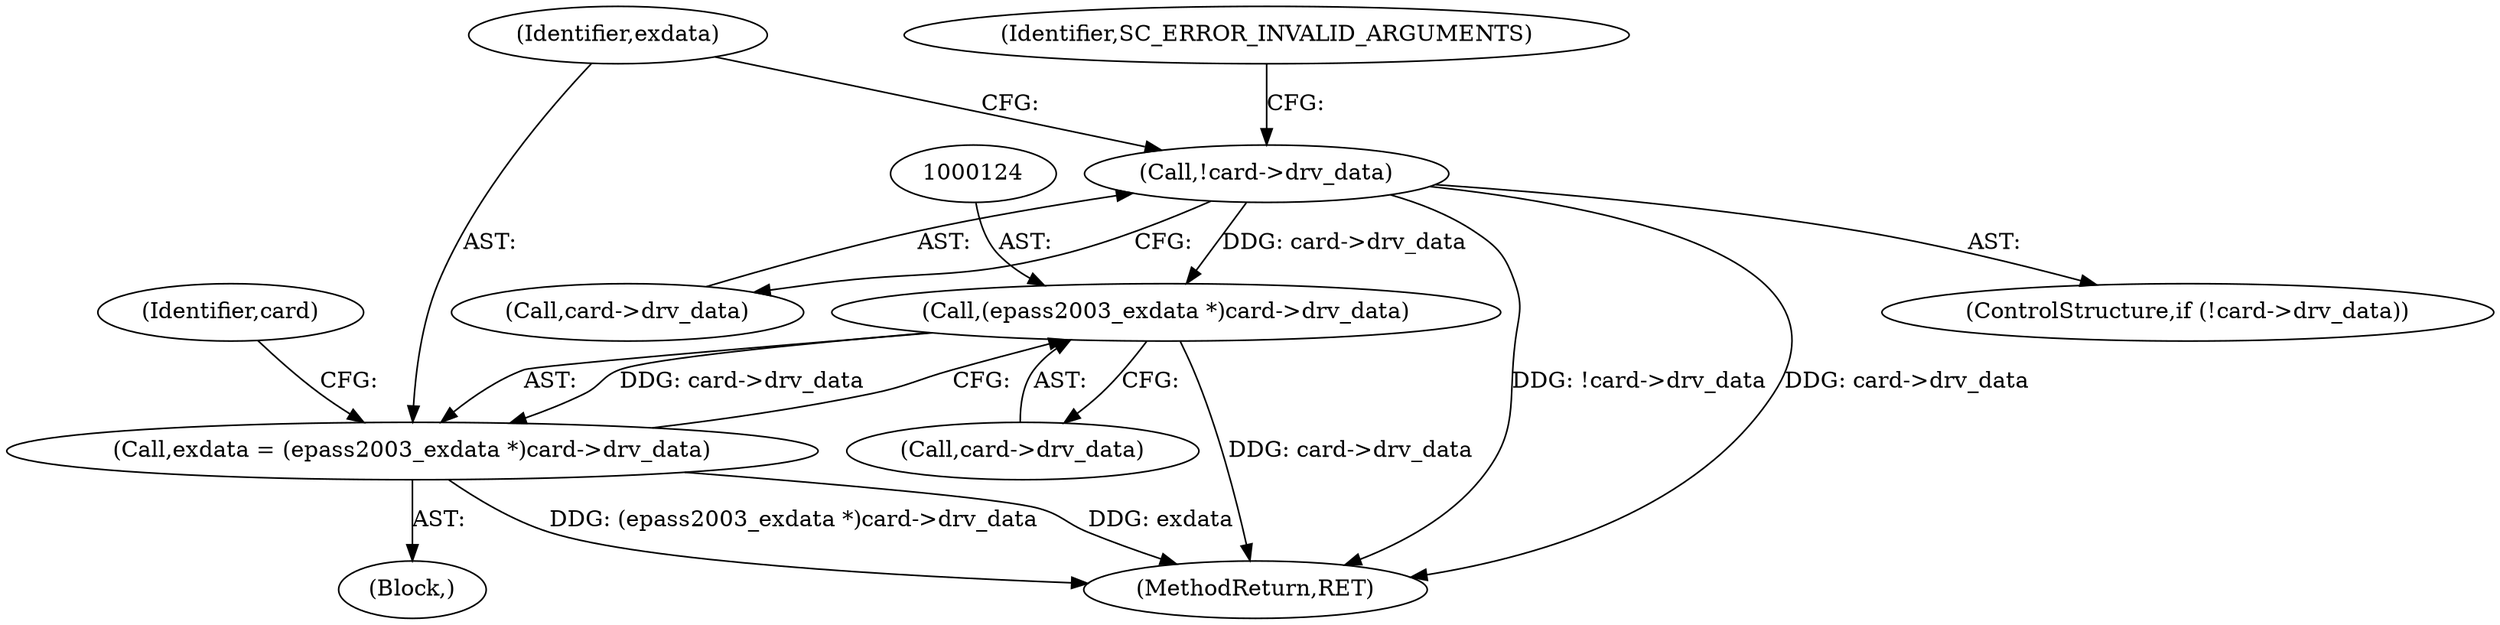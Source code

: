 digraph "0_OpenSC_8fe377e93b4b56060e5bbfb6f3142ceaeca744fa_8@pointer" {
"1000123" [label="(Call,(epass2003_exdata *)card->drv_data)"];
"1000115" [label="(Call,!card->drv_data)"];
"1000121" [label="(Call,exdata = (epass2003_exdata *)card->drv_data)"];
"1000116" [label="(Call,card->drv_data)"];
"1000225" [label="(MethodReturn,RET)"];
"1000123" [label="(Call,(epass2003_exdata *)card->drv_data)"];
"1000120" [label="(Identifier,SC_ERROR_INVALID_ARGUMENTS)"];
"1000104" [label="(Block,)"];
"1000122" [label="(Identifier,exdata)"];
"1000115" [label="(Call,!card->drv_data)"];
"1000130" [label="(Identifier,card)"];
"1000114" [label="(ControlStructure,if (!card->drv_data))"];
"1000125" [label="(Call,card->drv_data)"];
"1000121" [label="(Call,exdata = (epass2003_exdata *)card->drv_data)"];
"1000123" -> "1000121"  [label="AST: "];
"1000123" -> "1000125"  [label="CFG: "];
"1000124" -> "1000123"  [label="AST: "];
"1000125" -> "1000123"  [label="AST: "];
"1000121" -> "1000123"  [label="CFG: "];
"1000123" -> "1000225"  [label="DDG: card->drv_data"];
"1000123" -> "1000121"  [label="DDG: card->drv_data"];
"1000115" -> "1000123"  [label="DDG: card->drv_data"];
"1000115" -> "1000114"  [label="AST: "];
"1000115" -> "1000116"  [label="CFG: "];
"1000116" -> "1000115"  [label="AST: "];
"1000120" -> "1000115"  [label="CFG: "];
"1000122" -> "1000115"  [label="CFG: "];
"1000115" -> "1000225"  [label="DDG: !card->drv_data"];
"1000115" -> "1000225"  [label="DDG: card->drv_data"];
"1000121" -> "1000104"  [label="AST: "];
"1000122" -> "1000121"  [label="AST: "];
"1000130" -> "1000121"  [label="CFG: "];
"1000121" -> "1000225"  [label="DDG: (epass2003_exdata *)card->drv_data"];
"1000121" -> "1000225"  [label="DDG: exdata"];
}
